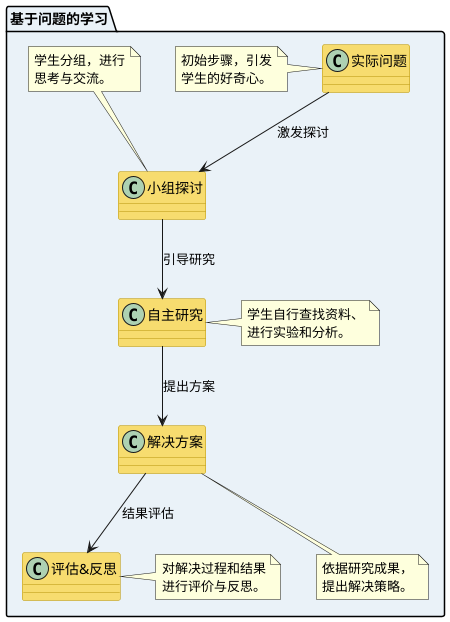@startuml
skinparam backgroundColor #FFFFFF
skinparam package {
  backgroundColor #EAF2F8
  borderColor #000000
  fontColor #000000
}

skinparam class {
  backgroundColor #F7DC6F
  borderColor #B7950B
  fontColor #000000
}

package "基于问题的学习" {

  class "实际问题" as RealProblem
  class "小组探讨" as GroupDiscussion
  class "自主研究" as IndependentResearch
  class "解决方案" as Solution
  class "评估&反思" as EvaluationAndReflection

  RealProblem --> GroupDiscussion : "激发探讨"
  GroupDiscussion --> IndependentResearch : "引导研究"
  IndependentResearch --> Solution : "提出方案"
  Solution --> EvaluationAndReflection : "结果评估"

  note left of RealProblem
    初始步骤，引发
    学生的好奇心。
  end note
  
  note top of GroupDiscussion
    学生分组，进行
    思考与交流。
  end note
  
  note right of IndependentResearch
    学生自行查找资料、
    进行实验和分析。
  end note
  
  note bottom of Solution
    依据研究成果，
    提出解决策略。
  end note
  
  note left of EvaluationAndReflection
    对解决过程和结果
    进行评价与反思。
  end note
}
@enduml
